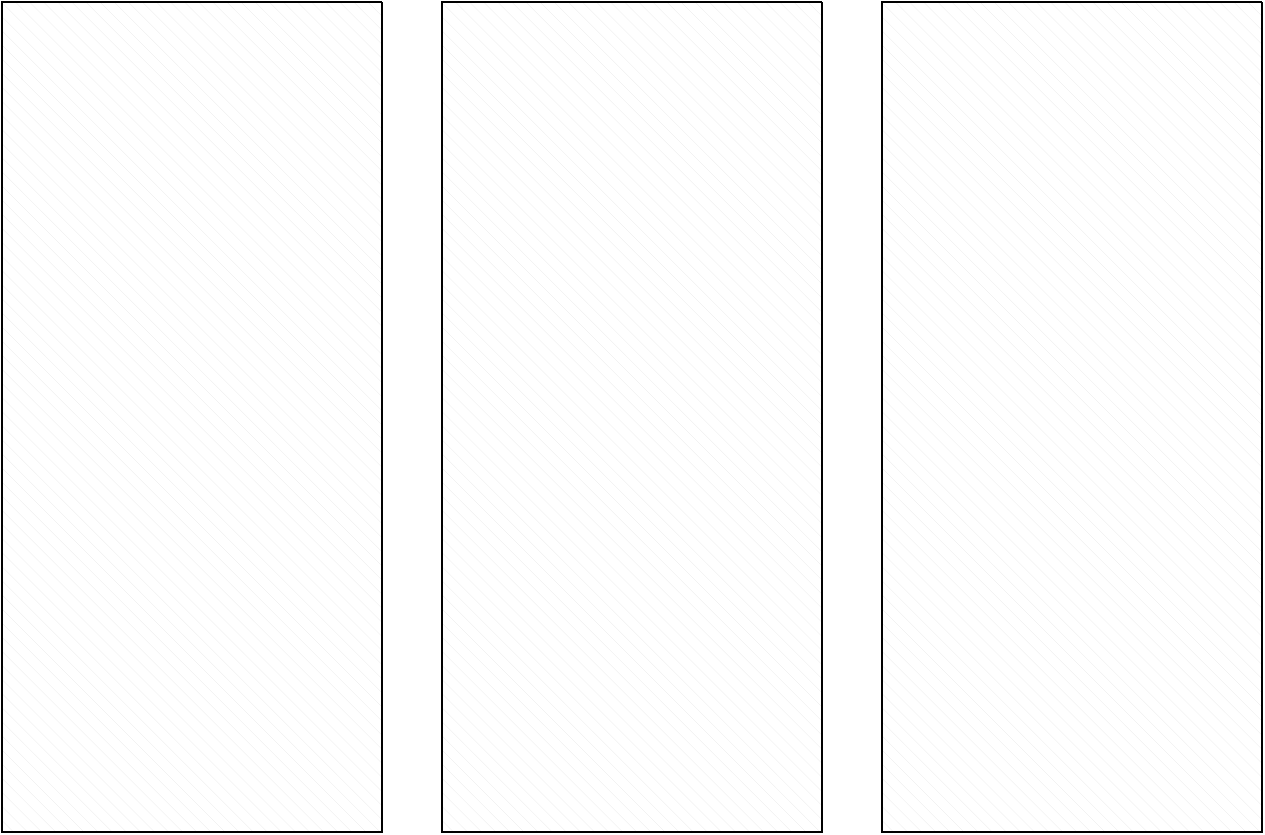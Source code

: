 <mxfile version="22.0.3" type="device">
  <diagram name="Page-1" id="cJsJQcaUTZM8Bm5E-qTY">
    <mxGraphModel dx="1102" dy="956" grid="1" gridSize="10" guides="1" tooltips="1" connect="1" arrows="1" fold="1" page="1" pageScale="1" pageWidth="827" pageHeight="1169" math="0" shadow="0">
      <root>
        <mxCell id="0" />
        <mxCell id="1" parent="0" />
        <mxCell id="7HBvsw9vZK02j5lrDOCJ-1" value="" style="verticalLabelPosition=bottom;verticalAlign=top;html=1;shape=mxgraph.basic.patternFillRect;fillStyle=diag;step=5;fillStrokeWidth=0.2;fillStrokeColor=#dddddd;direction=south;" vertex="1" parent="1">
          <mxGeometry x="70" y="495" width="190" height="415" as="geometry" />
        </mxCell>
        <mxCell id="7HBvsw9vZK02j5lrDOCJ-2" value="" style="verticalLabelPosition=bottom;verticalAlign=top;html=1;shape=mxgraph.basic.patternFillRect;fillStyle=diag;step=5;fillStrokeWidth=0.2;fillStrokeColor=#dddddd;direction=south;" vertex="1" parent="1">
          <mxGeometry x="290" y="495" width="190" height="415" as="geometry" />
        </mxCell>
        <mxCell id="7HBvsw9vZK02j5lrDOCJ-3" value="" style="verticalLabelPosition=bottom;verticalAlign=top;html=1;shape=mxgraph.basic.patternFillRect;fillStyle=diag;step=5;fillStrokeWidth=0.2;fillStrokeColor=#dddddd;direction=south;" vertex="1" parent="1">
          <mxGeometry x="510" y="495" width="190" height="415" as="geometry" />
        </mxCell>
      </root>
    </mxGraphModel>
  </diagram>
</mxfile>
